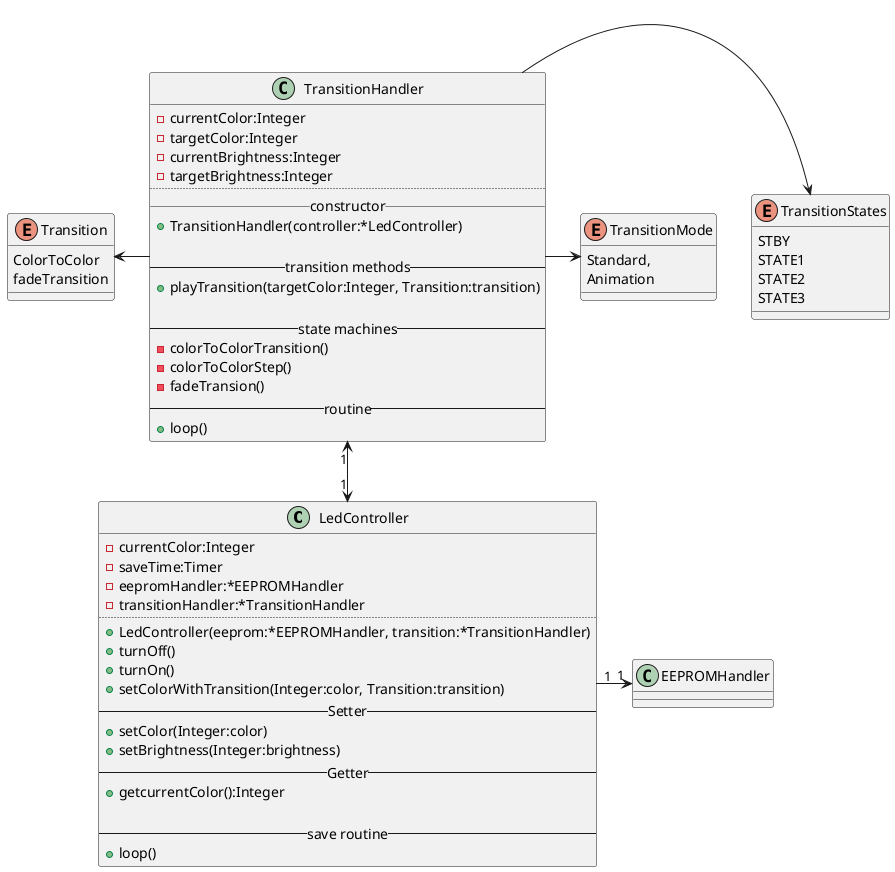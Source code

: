 @startuml

class LedController{
    -currentColor:Integer
    -saveTime:Timer
    -eepromHandler:*EEPROMHandler
    -transitionHandler:*TransitionHandler
    ..
    +LedController(eeprom:*EEPROMHandler, transition:*TransitionHandler)
    +turnOff()
    +turnOn()
    +setColorWithTransition(Integer:color, Transition:transition)
    --Setter--
    +setColor(Integer:color)
    +setBrightness(Integer:brightness)
    --Getter--
    +getcurrentColor():Integer

    --save routine--
    +loop()
}

enum Transition{
    ColorToColor
    fadeTransition
}

enum TransitionStates{
    STBY
    STATE1
    STATE2
    STATE3
}

enum TransitionMode{
    Standard,
    Animation
}

class TransitionHandler{
    -currentColor:Integer
    -targetColor:Integer
    -currentBrightness:Integer
    -targetBrightness:Integer
    ..
    __constructor__
    +TransitionHandler(controller:*LedController)

    --transition methods--
    +playTransition(targetColor:Integer, Transition:transition)

    --state machines--
    -colorToColorTransition()
    -colorToColorStep()
    -fadeTransion()
    --routine--
    +loop()
}



TransitionHandler "1" <--> "1" LedController 

LedController "1" -> "1"  EEPROMHandler

Transition <- TransitionHandler

TransitionHandler -> TransitionStates

TransitionHandler -> TransitionMode
@enduml